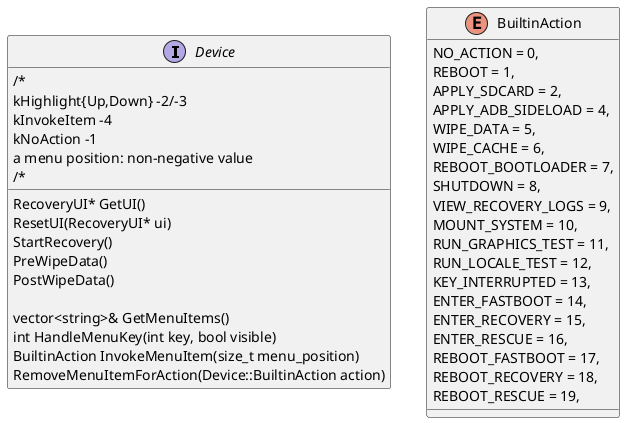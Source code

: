 @startuml


interface Device {
/*
kHighlight{Up,Down} -2/-3
kInvokeItem -4
kNoAction -1
a menu position: non-negative value
/*
RecoveryUI* GetUI()
ResetUI(RecoveryUI* ui)
StartRecovery()
PreWipeData()
PostWipeData()

vector<string>& GetMenuItems()
int HandleMenuKey(int key, bool visible)
BuiltinAction InvokeMenuItem(size_t menu_position)
RemoveMenuItemForAction(Device::BuiltinAction action)
}

enum BuiltinAction {
  NO_ACTION = 0,
  REBOOT = 1,
  APPLY_SDCARD = 2,
  APPLY_ADB_SIDELOAD = 4,
  WIPE_DATA = 5,
  WIPE_CACHE = 6,
  REBOOT_BOOTLOADER = 7,
  SHUTDOWN = 8,
  VIEW_RECOVERY_LOGS = 9,
  MOUNT_SYSTEM = 10,
  RUN_GRAPHICS_TEST = 11,
  RUN_LOCALE_TEST = 12,
  KEY_INTERRUPTED = 13,
  ENTER_FASTBOOT = 14,
  ENTER_RECOVERY = 15,
  ENTER_RESCUE = 16,
  REBOOT_FASTBOOT = 17,
  REBOOT_RECOVERY = 18,
  REBOOT_RESCUE = 19,
}

@enduml
